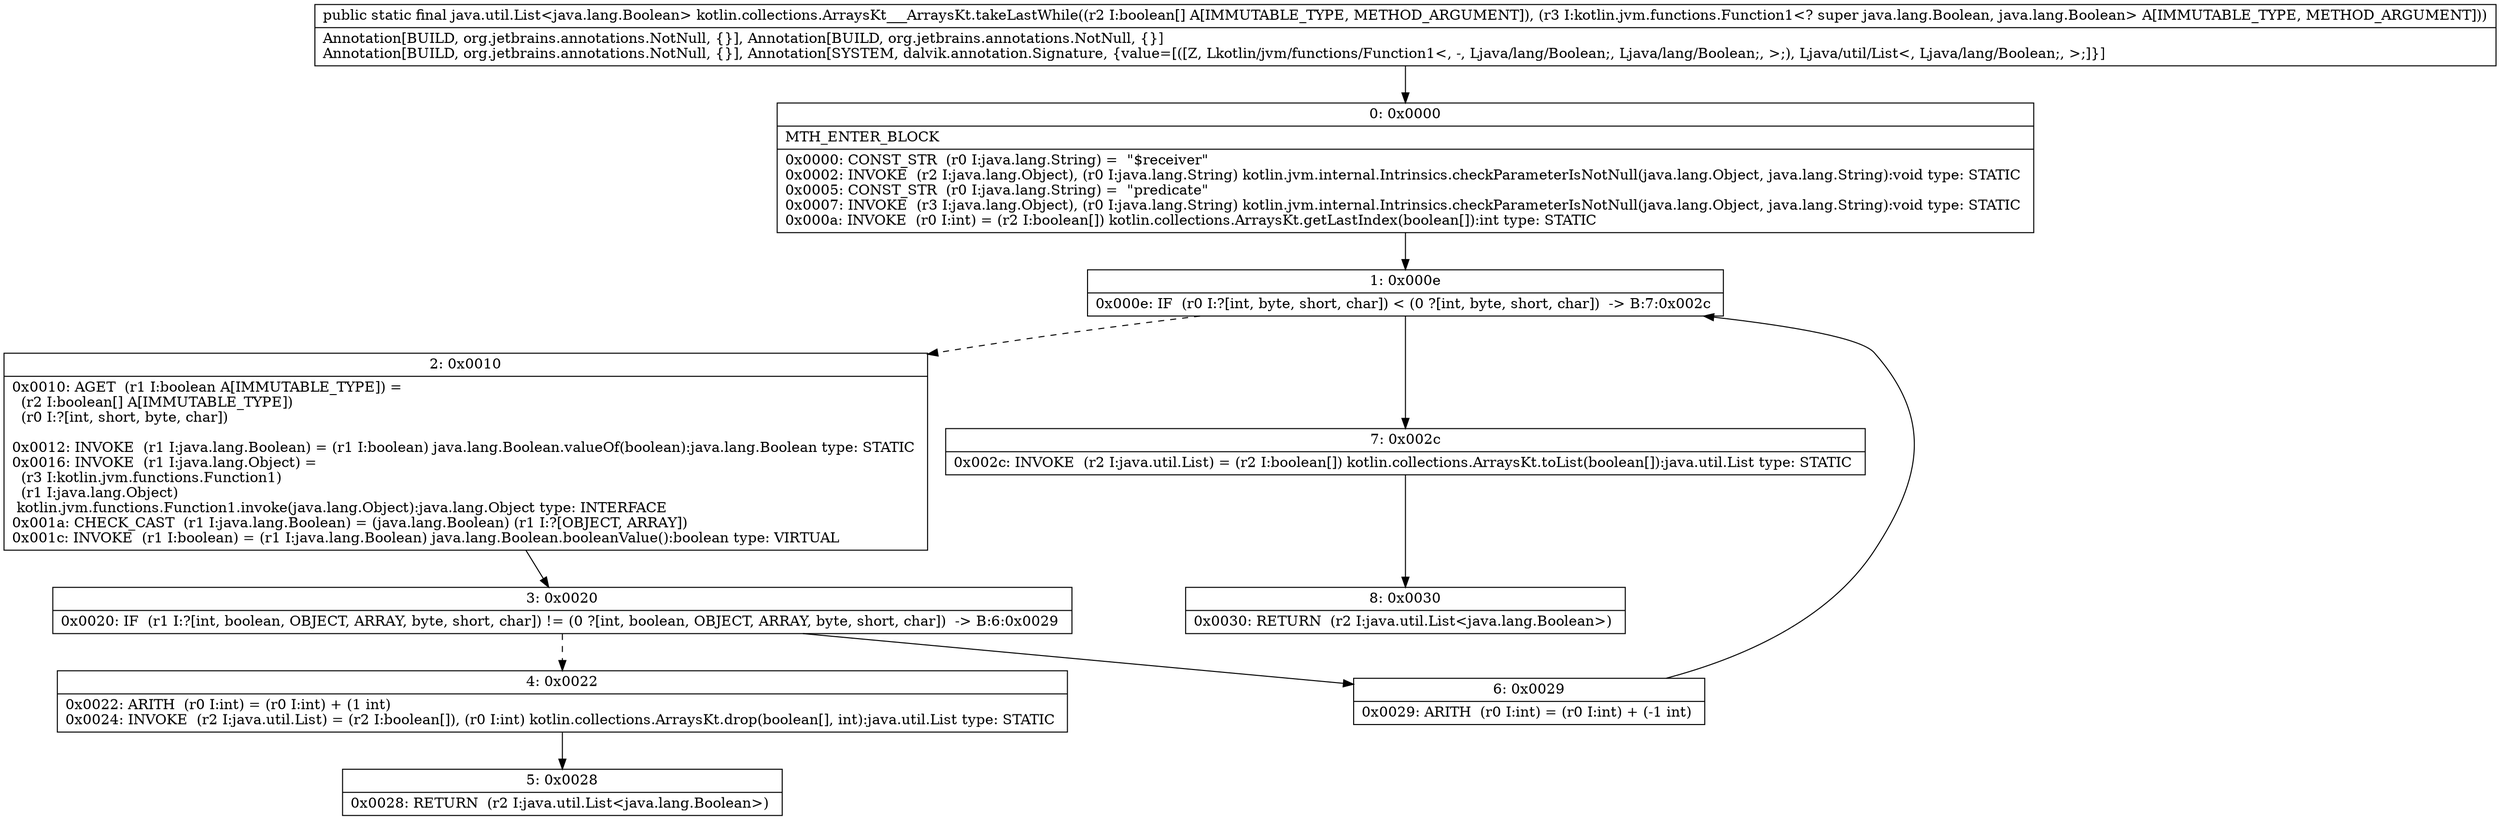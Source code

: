 digraph "CFG forkotlin.collections.ArraysKt___ArraysKt.takeLastWhile([ZLkotlin\/jvm\/functions\/Function1;)Ljava\/util\/List;" {
Node_0 [shape=record,label="{0\:\ 0x0000|MTH_ENTER_BLOCK\l|0x0000: CONST_STR  (r0 I:java.lang.String) =  \"$receiver\" \l0x0002: INVOKE  (r2 I:java.lang.Object), (r0 I:java.lang.String) kotlin.jvm.internal.Intrinsics.checkParameterIsNotNull(java.lang.Object, java.lang.String):void type: STATIC \l0x0005: CONST_STR  (r0 I:java.lang.String) =  \"predicate\" \l0x0007: INVOKE  (r3 I:java.lang.Object), (r0 I:java.lang.String) kotlin.jvm.internal.Intrinsics.checkParameterIsNotNull(java.lang.Object, java.lang.String):void type: STATIC \l0x000a: INVOKE  (r0 I:int) = (r2 I:boolean[]) kotlin.collections.ArraysKt.getLastIndex(boolean[]):int type: STATIC \l}"];
Node_1 [shape=record,label="{1\:\ 0x000e|0x000e: IF  (r0 I:?[int, byte, short, char]) \< (0 ?[int, byte, short, char])  \-\> B:7:0x002c \l}"];
Node_2 [shape=record,label="{2\:\ 0x0010|0x0010: AGET  (r1 I:boolean A[IMMUTABLE_TYPE]) = \l  (r2 I:boolean[] A[IMMUTABLE_TYPE])\l  (r0 I:?[int, short, byte, char])\l \l0x0012: INVOKE  (r1 I:java.lang.Boolean) = (r1 I:boolean) java.lang.Boolean.valueOf(boolean):java.lang.Boolean type: STATIC \l0x0016: INVOKE  (r1 I:java.lang.Object) = \l  (r3 I:kotlin.jvm.functions.Function1)\l  (r1 I:java.lang.Object)\l kotlin.jvm.functions.Function1.invoke(java.lang.Object):java.lang.Object type: INTERFACE \l0x001a: CHECK_CAST  (r1 I:java.lang.Boolean) = (java.lang.Boolean) (r1 I:?[OBJECT, ARRAY]) \l0x001c: INVOKE  (r1 I:boolean) = (r1 I:java.lang.Boolean) java.lang.Boolean.booleanValue():boolean type: VIRTUAL \l}"];
Node_3 [shape=record,label="{3\:\ 0x0020|0x0020: IF  (r1 I:?[int, boolean, OBJECT, ARRAY, byte, short, char]) != (0 ?[int, boolean, OBJECT, ARRAY, byte, short, char])  \-\> B:6:0x0029 \l}"];
Node_4 [shape=record,label="{4\:\ 0x0022|0x0022: ARITH  (r0 I:int) = (r0 I:int) + (1 int) \l0x0024: INVOKE  (r2 I:java.util.List) = (r2 I:boolean[]), (r0 I:int) kotlin.collections.ArraysKt.drop(boolean[], int):java.util.List type: STATIC \l}"];
Node_5 [shape=record,label="{5\:\ 0x0028|0x0028: RETURN  (r2 I:java.util.List\<java.lang.Boolean\>) \l}"];
Node_6 [shape=record,label="{6\:\ 0x0029|0x0029: ARITH  (r0 I:int) = (r0 I:int) + (\-1 int) \l}"];
Node_7 [shape=record,label="{7\:\ 0x002c|0x002c: INVOKE  (r2 I:java.util.List) = (r2 I:boolean[]) kotlin.collections.ArraysKt.toList(boolean[]):java.util.List type: STATIC \l}"];
Node_8 [shape=record,label="{8\:\ 0x0030|0x0030: RETURN  (r2 I:java.util.List\<java.lang.Boolean\>) \l}"];
MethodNode[shape=record,label="{public static final java.util.List\<java.lang.Boolean\> kotlin.collections.ArraysKt___ArraysKt.takeLastWhile((r2 I:boolean[] A[IMMUTABLE_TYPE, METHOD_ARGUMENT]), (r3 I:kotlin.jvm.functions.Function1\<? super java.lang.Boolean, java.lang.Boolean\> A[IMMUTABLE_TYPE, METHOD_ARGUMENT]))  | Annotation[BUILD, org.jetbrains.annotations.NotNull, \{\}], Annotation[BUILD, org.jetbrains.annotations.NotNull, \{\}]\lAnnotation[BUILD, org.jetbrains.annotations.NotNull, \{\}], Annotation[SYSTEM, dalvik.annotation.Signature, \{value=[([Z, Lkotlin\/jvm\/functions\/Function1\<, \-, Ljava\/lang\/Boolean;, Ljava\/lang\/Boolean;, \>;), Ljava\/util\/List\<, Ljava\/lang\/Boolean;, \>;]\}]\l}"];
MethodNode -> Node_0;
Node_0 -> Node_1;
Node_1 -> Node_2[style=dashed];
Node_1 -> Node_7;
Node_2 -> Node_3;
Node_3 -> Node_4[style=dashed];
Node_3 -> Node_6;
Node_4 -> Node_5;
Node_6 -> Node_1;
Node_7 -> Node_8;
}

